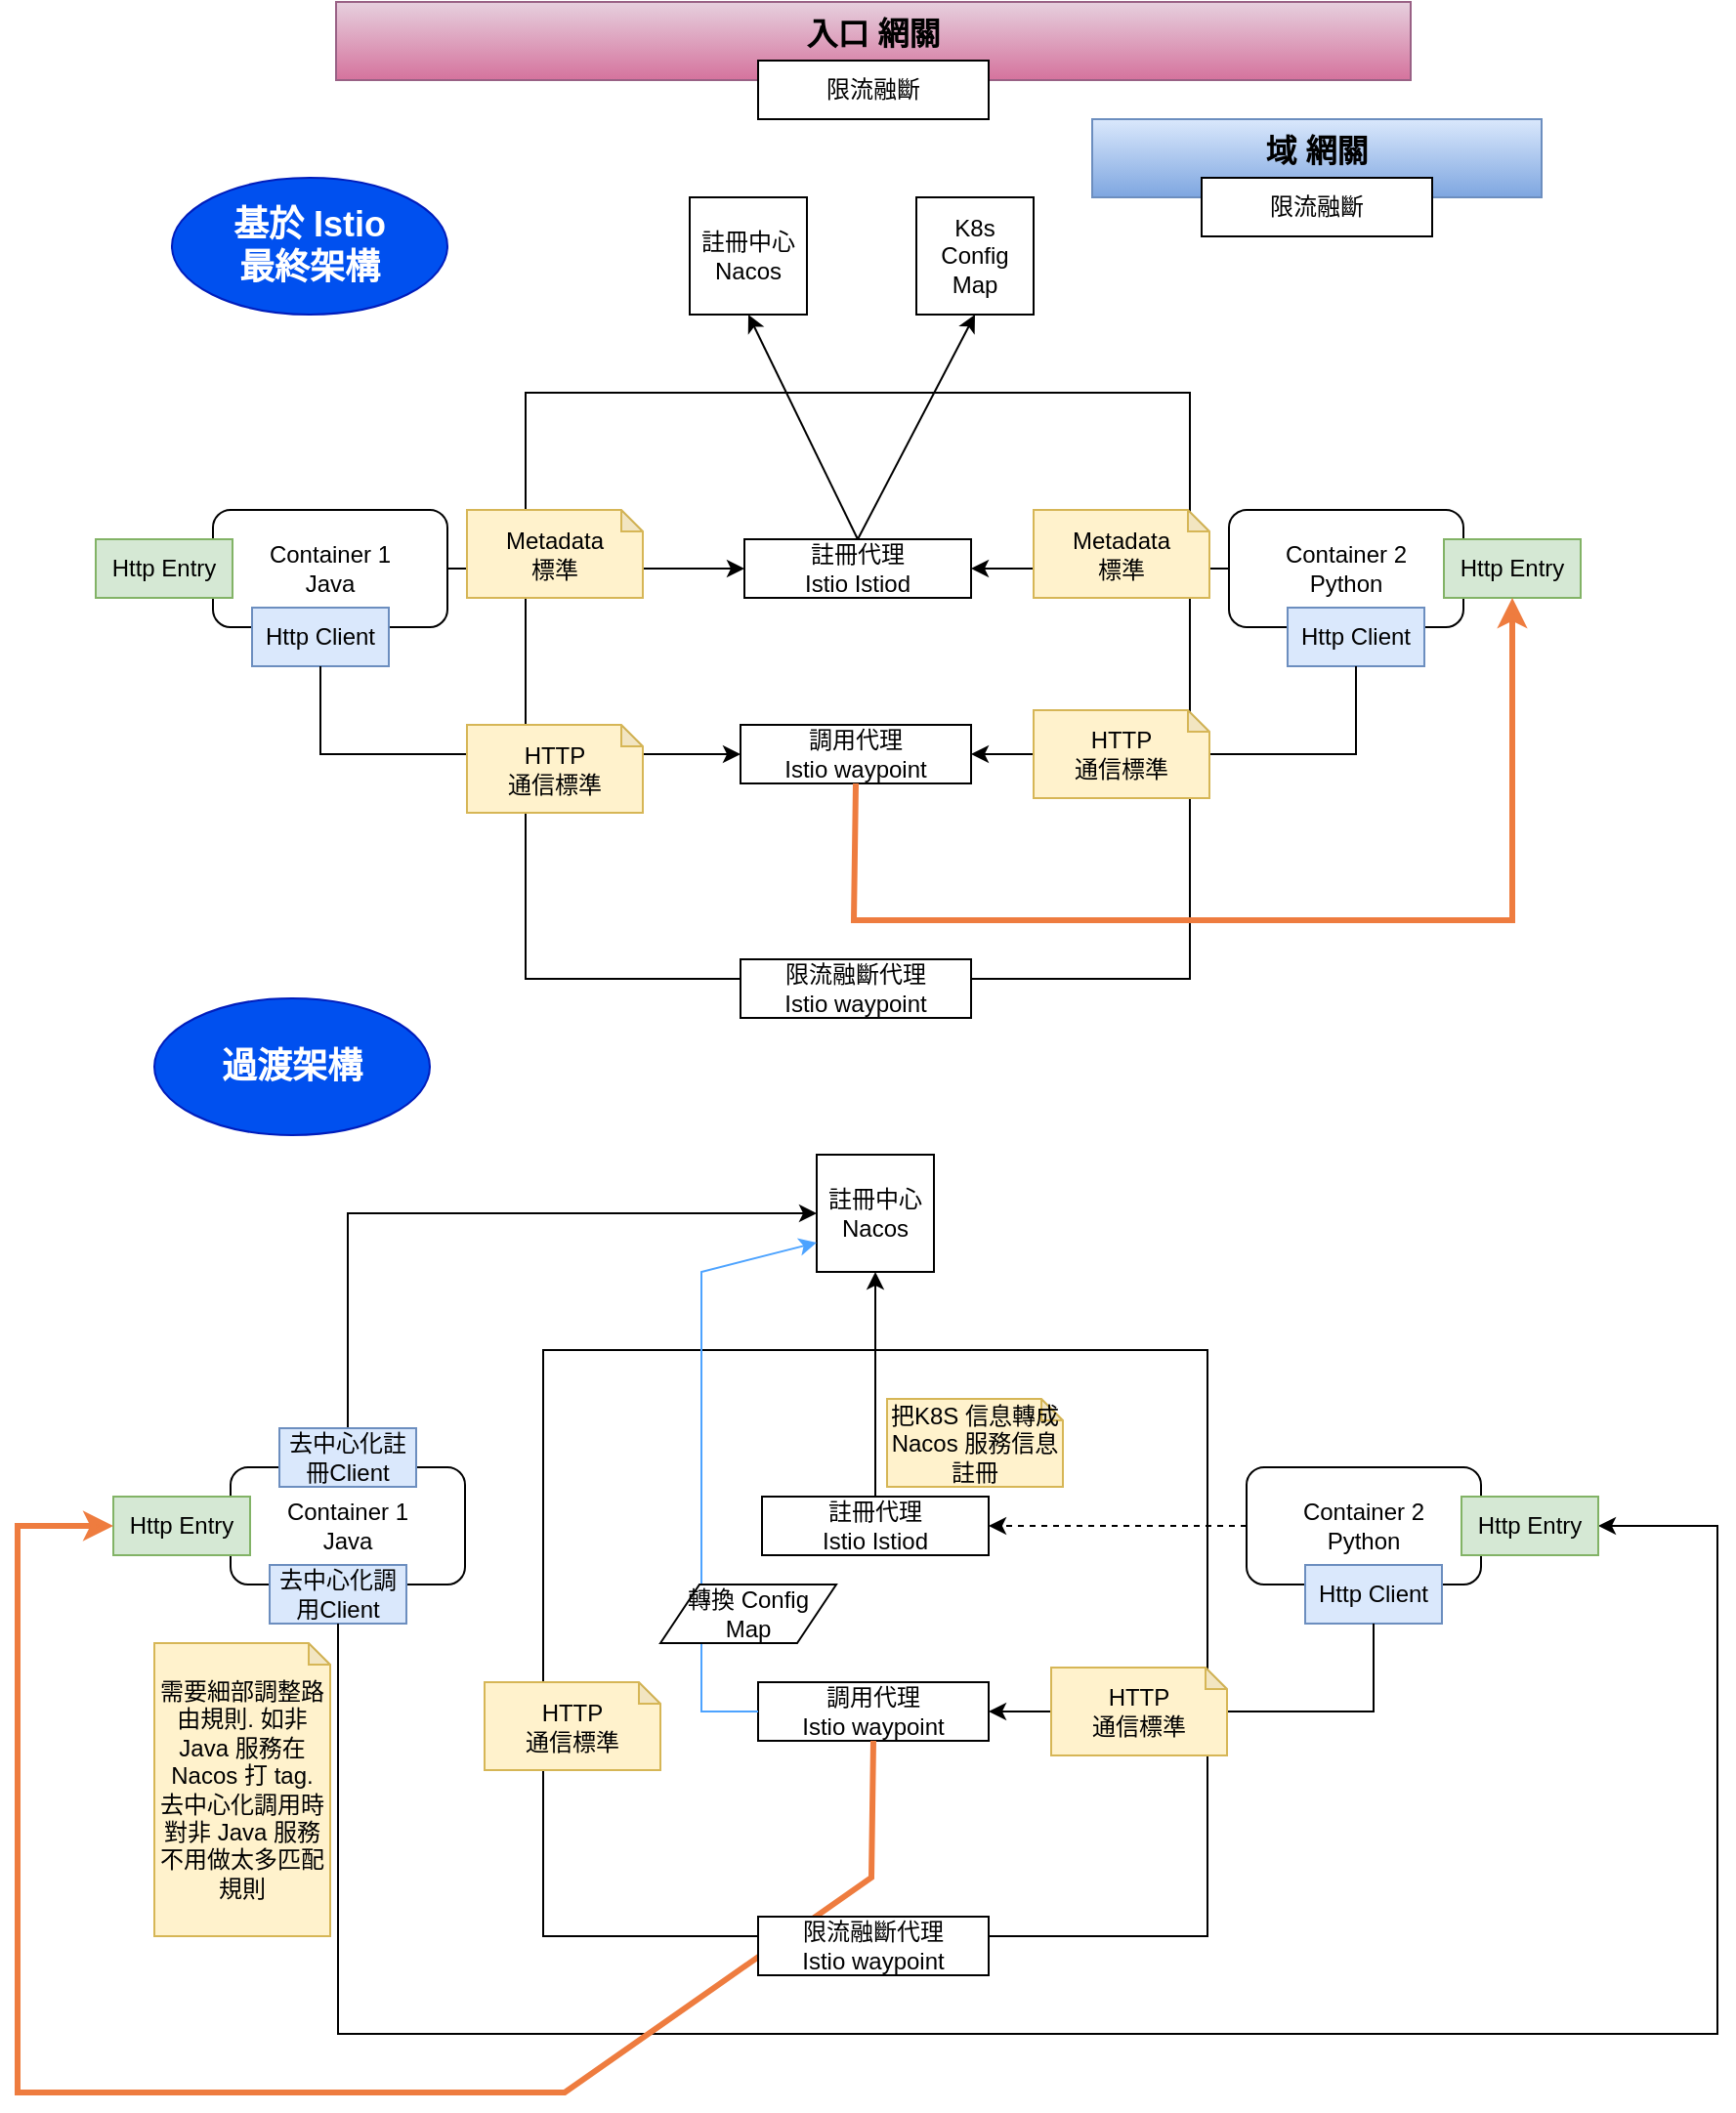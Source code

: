 <mxfile version="26.0.16">
  <diagram name="第 1 页" id="6V90CmrYwFfe7awPPy1f">
    <mxGraphModel dx="1921" dy="679" grid="1" gridSize="10" guides="1" tooltips="1" connect="1" arrows="1" fold="1" page="1" pageScale="1" pageWidth="827" pageHeight="1169" math="0" shadow="0">
      <root>
        <mxCell id="0" />
        <mxCell id="1" parent="0" />
        <mxCell id="416kvSQ-KiKdowSzH4s3-1" value="Container 1&lt;br&gt;Java" style="rounded=1;whiteSpace=wrap;html=1;" parent="1" vertex="1">
          <mxGeometry x="90" y="620" width="120" height="60" as="geometry" />
        </mxCell>
        <mxCell id="416kvSQ-KiKdowSzH4s3-2" value="Container 2&lt;br&gt;&lt;div&gt;Python&lt;/div&gt;" style="rounded=1;whiteSpace=wrap;html=1;" parent="1" vertex="1">
          <mxGeometry x="610" y="620" width="120" height="60" as="geometry" />
        </mxCell>
        <mxCell id="416kvSQ-KiKdowSzH4s3-8" value="" style="rounded=0;whiteSpace=wrap;html=1;" parent="1" vertex="1">
          <mxGeometry x="250" y="560" width="340" height="300" as="geometry" />
        </mxCell>
        <mxCell id="416kvSQ-KiKdowSzH4s3-9" value="註冊代理&lt;div&gt;Istio Istiod&lt;/div&gt;" style="rounded=0;whiteSpace=wrap;html=1;" parent="1" vertex="1">
          <mxGeometry x="362" y="635" width="116" height="30" as="geometry" />
        </mxCell>
        <mxCell id="416kvSQ-KiKdowSzH4s3-10" value="調用代理&lt;div&gt;Istio waypoint&lt;/div&gt;" style="rounded=0;whiteSpace=wrap;html=1;" parent="1" vertex="1">
          <mxGeometry x="360" y="730" width="118" height="30" as="geometry" />
        </mxCell>
        <mxCell id="416kvSQ-KiKdowSzH4s3-11" value="註冊中心&lt;br&gt;Nacos" style="whiteSpace=wrap;html=1;aspect=fixed;" parent="1" vertex="1">
          <mxGeometry x="334" y="460" width="60" height="60" as="geometry" />
        </mxCell>
        <mxCell id="416kvSQ-KiKdowSzH4s3-12" value="" style="endArrow=classic;html=1;rounded=0;entryX=0;entryY=0.5;entryDx=0;entryDy=0;exitX=1;exitY=0.5;exitDx=0;exitDy=0;" parent="1" source="416kvSQ-KiKdowSzH4s3-1" target="416kvSQ-KiKdowSzH4s3-9" edge="1">
          <mxGeometry width="50" height="50" relative="1" as="geometry">
            <mxPoint x="190" y="570" as="sourcePoint" />
            <mxPoint x="240" y="520" as="targetPoint" />
          </mxGeometry>
        </mxCell>
        <mxCell id="416kvSQ-KiKdowSzH4s3-13" value="" style="endArrow=classic;html=1;rounded=0;entryX=0.5;entryY=1;entryDx=0;entryDy=0;exitX=0.5;exitY=0;exitDx=0;exitDy=0;" parent="1" source="416kvSQ-KiKdowSzH4s3-9" target="416kvSQ-KiKdowSzH4s3-11" edge="1">
          <mxGeometry width="50" height="50" relative="1" as="geometry">
            <mxPoint x="220" y="660" as="sourcePoint" />
            <mxPoint x="372" y="660" as="targetPoint" />
          </mxGeometry>
        </mxCell>
        <mxCell id="416kvSQ-KiKdowSzH4s3-14" value="" style="endArrow=classic;html=1;rounded=0;entryX=1;entryY=0.5;entryDx=0;entryDy=0;exitX=0;exitY=0.5;exitDx=0;exitDy=0;" parent="1" source="416kvSQ-KiKdowSzH4s3-2" target="416kvSQ-KiKdowSzH4s3-9" edge="1">
          <mxGeometry width="50" height="50" relative="1" as="geometry">
            <mxPoint x="220" y="660" as="sourcePoint" />
            <mxPoint x="372" y="660" as="targetPoint" />
          </mxGeometry>
        </mxCell>
        <mxCell id="416kvSQ-KiKdowSzH4s3-16" value="Metadata&lt;br&gt;標準" style="shape=note;whiteSpace=wrap;html=1;backgroundOutline=1;darkOpacity=0.05;size=11;fillColor=#fff2cc;strokeColor=#d6b656;" parent="1" vertex="1">
          <mxGeometry x="220" y="620" width="90" height="45" as="geometry" />
        </mxCell>
        <mxCell id="416kvSQ-KiKdowSzH4s3-17" value="Metadata&lt;br&gt;標準" style="shape=note;whiteSpace=wrap;html=1;backgroundOutline=1;darkOpacity=0.05;size=11;fillColor=#fff2cc;strokeColor=#d6b656;" parent="1" vertex="1">
          <mxGeometry x="510" y="620" width="90" height="45" as="geometry" />
        </mxCell>
        <mxCell id="416kvSQ-KiKdowSzH4s3-19" value="Http Client" style="rounded=0;whiteSpace=wrap;html=1;fillColor=#dae8fc;strokeColor=#6c8ebf;" parent="1" vertex="1">
          <mxGeometry x="110" y="670" width="70" height="30" as="geometry" />
        </mxCell>
        <mxCell id="416kvSQ-KiKdowSzH4s3-20" value="Http Client" style="rounded=0;whiteSpace=wrap;html=1;fillColor=#dae8fc;strokeColor=#6c8ebf;" parent="1" vertex="1">
          <mxGeometry x="640" y="670" width="70" height="30" as="geometry" />
        </mxCell>
        <mxCell id="416kvSQ-KiKdowSzH4s3-21" value="" style="endArrow=classic;html=1;rounded=0;exitX=0.5;exitY=1;exitDx=0;exitDy=0;entryX=0;entryY=0.5;entryDx=0;entryDy=0;" parent="1" source="416kvSQ-KiKdowSzH4s3-19" target="416kvSQ-KiKdowSzH4s3-10" edge="1">
          <mxGeometry width="50" height="50" relative="1" as="geometry">
            <mxPoint x="158" y="730" as="sourcePoint" />
            <mxPoint x="90" y="780" as="targetPoint" />
            <Array as="points">
              <mxPoint x="145" y="745" />
            </Array>
          </mxGeometry>
        </mxCell>
        <mxCell id="416kvSQ-KiKdowSzH4s3-22" value="HTTP&lt;br&gt;通信標準" style="shape=note;whiteSpace=wrap;html=1;backgroundOutline=1;darkOpacity=0.05;size=11;fillColor=#fff2cc;strokeColor=#d6b656;" parent="1" vertex="1">
          <mxGeometry x="220" y="730" width="90" height="45" as="geometry" />
        </mxCell>
        <mxCell id="416kvSQ-KiKdowSzH4s3-24" value="Http Entry" style="rounded=0;whiteSpace=wrap;html=1;fillColor=#d5e8d4;strokeColor=#82b366;" parent="1" vertex="1">
          <mxGeometry x="30" y="635" width="70" height="30" as="geometry" />
        </mxCell>
        <mxCell id="416kvSQ-KiKdowSzH4s3-25" value="Http Entry" style="rounded=0;whiteSpace=wrap;html=1;fillColor=#d5e8d4;strokeColor=#82b366;" parent="1" vertex="1">
          <mxGeometry x="720" y="635" width="70" height="30" as="geometry" />
        </mxCell>
        <mxCell id="416kvSQ-KiKdowSzH4s3-27" value="" style="endArrow=classic;html=1;rounded=0;entryX=0.5;entryY=1;entryDx=0;entryDy=0;strokeColor=light-dark(#ee7c3f, #ededed);strokeWidth=3;exitX=0.5;exitY=1;exitDx=0;exitDy=0;" parent="1" source="416kvSQ-KiKdowSzH4s3-10" target="416kvSQ-KiKdowSzH4s3-25" edge="1">
          <mxGeometry width="50" height="50" relative="1" as="geometry">
            <mxPoint x="400" y="910" as="sourcePoint" />
            <mxPoint x="663" y="835" as="targetPoint" />
            <Array as="points">
              <mxPoint x="418" y="830" />
              <mxPoint x="755" y="830" />
            </Array>
          </mxGeometry>
        </mxCell>
        <mxCell id="416kvSQ-KiKdowSzH4s3-33" value="" style="endArrow=classic;html=1;rounded=0;exitX=0.5;exitY=1;exitDx=0;exitDy=0;entryX=1;entryY=0.5;entryDx=0;entryDy=0;" parent="1" source="416kvSQ-KiKdowSzH4s3-20" target="416kvSQ-KiKdowSzH4s3-10" edge="1">
          <mxGeometry width="50" height="50" relative="1" as="geometry">
            <mxPoint x="155" y="710" as="sourcePoint" />
            <mxPoint x="370" y="755" as="targetPoint" />
            <Array as="points">
              <mxPoint x="675" y="745" />
            </Array>
          </mxGeometry>
        </mxCell>
        <mxCell id="416kvSQ-KiKdowSzH4s3-34" value="HTTP&lt;br&gt;通信標準" style="shape=note;whiteSpace=wrap;html=1;backgroundOutline=1;darkOpacity=0.05;size=11;fillColor=#fff2cc;strokeColor=#d6b656;" parent="1" vertex="1">
          <mxGeometry x="510" y="722.5" width="90" height="45" as="geometry" />
        </mxCell>
        <mxCell id="416kvSQ-KiKdowSzH4s3-35" value="限流融斷代理&lt;div&gt;Istio waypoint&lt;/div&gt;" style="rounded=0;whiteSpace=wrap;html=1;" parent="1" vertex="1">
          <mxGeometry x="360" y="850" width="118" height="30" as="geometry" />
        </mxCell>
        <mxCell id="416kvSQ-KiKdowSzH4s3-37" value="Container 1&lt;br&gt;Java" style="rounded=1;whiteSpace=wrap;html=1;" parent="1" vertex="1">
          <mxGeometry x="99" y="1110" width="120" height="60" as="geometry" />
        </mxCell>
        <mxCell id="416kvSQ-KiKdowSzH4s3-38" value="Container 2&lt;br&gt;&lt;div&gt;Python&lt;/div&gt;" style="rounded=1;whiteSpace=wrap;html=1;" parent="1" vertex="1">
          <mxGeometry x="619" y="1110" width="120" height="60" as="geometry" />
        </mxCell>
        <mxCell id="416kvSQ-KiKdowSzH4s3-39" value="" style="rounded=0;whiteSpace=wrap;html=1;" parent="1" vertex="1">
          <mxGeometry x="259" y="1050" width="340" height="300" as="geometry" />
        </mxCell>
        <mxCell id="416kvSQ-KiKdowSzH4s3-40" value="註冊代理&lt;br&gt;Istio&amp;nbsp;&lt;span style=&quot;background-color: transparent; color: light-dark(rgb(0, 0, 0), rgb(255, 255, 255));&quot;&gt;Istiod&lt;/span&gt;" style="rounded=0;whiteSpace=wrap;html=1;" parent="1" vertex="1">
          <mxGeometry x="371" y="1125" width="116" height="30" as="geometry" />
        </mxCell>
        <mxCell id="416kvSQ-KiKdowSzH4s3-41" value="調用代理 &lt;br&gt;Istio waypoint" style="rounded=0;whiteSpace=wrap;html=1;" parent="1" vertex="1">
          <mxGeometry x="369" y="1220" width="118" height="30" as="geometry" />
        </mxCell>
        <mxCell id="416kvSQ-KiKdowSzH4s3-42" value="註冊中心&lt;br&gt;Nacos" style="whiteSpace=wrap;html=1;aspect=fixed;" parent="1" vertex="1">
          <mxGeometry x="399" y="950" width="60" height="60" as="geometry" />
        </mxCell>
        <mxCell id="416kvSQ-KiKdowSzH4s3-43" value="" style="endArrow=classic;html=1;rounded=0;entryX=0;entryY=0.5;entryDx=0;entryDy=0;exitX=0.5;exitY=0;exitDx=0;exitDy=0;" parent="1" source="416kvSQ-KiKdowSzH4s3-65" target="416kvSQ-KiKdowSzH4s3-42" edge="1">
          <mxGeometry width="50" height="50" relative="1" as="geometry">
            <mxPoint x="220" y="1060" as="sourcePoint" />
            <mxPoint x="250" y="1010" as="targetPoint" />
            <Array as="points">
              <mxPoint x="159" y="980" />
            </Array>
          </mxGeometry>
        </mxCell>
        <mxCell id="416kvSQ-KiKdowSzH4s3-44" value="" style="endArrow=classic;html=1;rounded=0;entryX=0.5;entryY=1;entryDx=0;entryDy=0;exitX=0.5;exitY=0;exitDx=0;exitDy=0;" parent="1" source="416kvSQ-KiKdowSzH4s3-40" target="416kvSQ-KiKdowSzH4s3-42" edge="1">
          <mxGeometry width="50" height="50" relative="1" as="geometry">
            <mxPoint x="229" y="1150" as="sourcePoint" />
            <mxPoint x="381" y="1150" as="targetPoint" />
          </mxGeometry>
        </mxCell>
        <mxCell id="416kvSQ-KiKdowSzH4s3-45" value="" style="endArrow=classic;html=1;rounded=0;entryX=1;entryY=0.5;entryDx=0;entryDy=0;exitX=0;exitY=0.5;exitDx=0;exitDy=0;dashed=1;" parent="1" source="416kvSQ-KiKdowSzH4s3-38" target="416kvSQ-KiKdowSzH4s3-40" edge="1">
          <mxGeometry width="50" height="50" relative="1" as="geometry">
            <mxPoint x="229" y="1150" as="sourcePoint" />
            <mxPoint x="381" y="1150" as="targetPoint" />
          </mxGeometry>
        </mxCell>
        <mxCell id="416kvSQ-KiKdowSzH4s3-48" value="去中心化調用Client" style="rounded=0;whiteSpace=wrap;html=1;fillColor=#dae8fc;strokeColor=#6c8ebf;" parent="1" vertex="1">
          <mxGeometry x="119" y="1160" width="70" height="30" as="geometry" />
        </mxCell>
        <mxCell id="416kvSQ-KiKdowSzH4s3-49" value="Http Client" style="rounded=0;whiteSpace=wrap;html=1;fillColor=#dae8fc;strokeColor=#6c8ebf;" parent="1" vertex="1">
          <mxGeometry x="649" y="1160" width="70" height="30" as="geometry" />
        </mxCell>
        <mxCell id="416kvSQ-KiKdowSzH4s3-50" value="" style="endArrow=classic;html=1;rounded=0;exitX=0.5;exitY=1;exitDx=0;exitDy=0;entryX=1;entryY=0.5;entryDx=0;entryDy=0;" parent="1" source="416kvSQ-KiKdowSzH4s3-48" target="416kvSQ-KiKdowSzH4s3-53" edge="1">
          <mxGeometry width="50" height="50" relative="1" as="geometry">
            <mxPoint x="167" y="1220" as="sourcePoint" />
            <mxPoint x="99" y="1270" as="targetPoint" />
            <Array as="points">
              <mxPoint x="154" y="1400" />
              <mxPoint x="860" y="1400" />
              <mxPoint x="860" y="1140" />
            </Array>
          </mxGeometry>
        </mxCell>
        <mxCell id="416kvSQ-KiKdowSzH4s3-51" value="HTTP&lt;br&gt;通信標準" style="shape=note;whiteSpace=wrap;html=1;backgroundOutline=1;darkOpacity=0.05;size=11;fillColor=#fff2cc;strokeColor=#d6b656;" parent="1" vertex="1">
          <mxGeometry x="229" y="1220" width="90" height="45" as="geometry" />
        </mxCell>
        <mxCell id="416kvSQ-KiKdowSzH4s3-52" value="Http Entry" style="rounded=0;whiteSpace=wrap;html=1;fillColor=#d5e8d4;strokeColor=#82b366;" parent="1" vertex="1">
          <mxGeometry x="39" y="1125" width="70" height="30" as="geometry" />
        </mxCell>
        <mxCell id="416kvSQ-KiKdowSzH4s3-53" value="Http Entry" style="rounded=0;whiteSpace=wrap;html=1;fillColor=#d5e8d4;strokeColor=#82b366;" parent="1" vertex="1">
          <mxGeometry x="729" y="1125" width="70" height="30" as="geometry" />
        </mxCell>
        <mxCell id="416kvSQ-KiKdowSzH4s3-54" value="" style="endArrow=classic;html=1;rounded=0;strokeColor=light-dark(#ee7c3f, #ededed);strokeWidth=3;exitX=0.5;exitY=1;exitDx=0;exitDy=0;entryX=0;entryY=0.5;entryDx=0;entryDy=0;" parent="1" source="416kvSQ-KiKdowSzH4s3-41" target="416kvSQ-KiKdowSzH4s3-52" edge="1">
          <mxGeometry width="50" height="50" relative="1" as="geometry">
            <mxPoint x="409" y="1400" as="sourcePoint" />
            <mxPoint x="-30" y="1150" as="targetPoint" />
            <Array as="points">
              <mxPoint x="427" y="1320" />
              <mxPoint x="270" y="1430" />
              <mxPoint x="-10" y="1430" />
              <mxPoint x="-10" y="1140" />
            </Array>
          </mxGeometry>
        </mxCell>
        <mxCell id="416kvSQ-KiKdowSzH4s3-57" value="" style="endArrow=classic;html=1;rounded=0;exitX=0.5;exitY=1;exitDx=0;exitDy=0;entryX=1;entryY=0.5;entryDx=0;entryDy=0;" parent="1" source="416kvSQ-KiKdowSzH4s3-49" target="416kvSQ-KiKdowSzH4s3-41" edge="1">
          <mxGeometry width="50" height="50" relative="1" as="geometry">
            <mxPoint x="164" y="1200" as="sourcePoint" />
            <mxPoint x="379" y="1245" as="targetPoint" />
            <Array as="points">
              <mxPoint x="684" y="1235" />
            </Array>
          </mxGeometry>
        </mxCell>
        <mxCell id="416kvSQ-KiKdowSzH4s3-58" value="HTTP&lt;br&gt;通信標準" style="shape=note;whiteSpace=wrap;html=1;backgroundOutline=1;darkOpacity=0.05;size=11;fillColor=#fff2cc;strokeColor=#d6b656;" parent="1" vertex="1">
          <mxGeometry x="519" y="1212.5" width="90" height="45" as="geometry" />
        </mxCell>
        <mxCell id="416kvSQ-KiKdowSzH4s3-59" value="限流融斷代理&lt;br&gt;Istio waypoint" style="rounded=0;whiteSpace=wrap;html=1;" parent="1" vertex="1">
          <mxGeometry x="369" y="1340" width="118" height="30" as="geometry" />
        </mxCell>
        <mxCell id="416kvSQ-KiKdowSzH4s3-60" value="K8s&lt;br&gt;Config&lt;br&gt;Map" style="whiteSpace=wrap;html=1;aspect=fixed;" parent="1" vertex="1">
          <mxGeometry x="450" y="460" width="60" height="60" as="geometry" />
        </mxCell>
        <mxCell id="416kvSQ-KiKdowSzH4s3-62" value="" style="endArrow=classic;html=1;rounded=0;entryX=0.5;entryY=1;entryDx=0;entryDy=0;exitX=0.5;exitY=0;exitDx=0;exitDy=0;" parent="1" source="416kvSQ-KiKdowSzH4s3-9" target="416kvSQ-KiKdowSzH4s3-60" edge="1">
          <mxGeometry width="50" height="50" relative="1" as="geometry">
            <mxPoint x="330" y="660" as="sourcePoint" />
            <mxPoint x="380" y="610" as="targetPoint" />
          </mxGeometry>
        </mxCell>
        <mxCell id="416kvSQ-KiKdowSzH4s3-65" value="去中心化註冊Client" style="rounded=0;whiteSpace=wrap;html=1;fillColor=#dae8fc;strokeColor=#6c8ebf;" parent="1" vertex="1">
          <mxGeometry x="124" y="1090" width="70" height="30" as="geometry" />
        </mxCell>
        <mxCell id="416kvSQ-KiKdowSzH4s3-66" value="&lt;font&gt;&lt;b&gt;基於 Istio&lt;br&gt;最終架構&lt;/b&gt;&lt;/font&gt;" style="ellipse;whiteSpace=wrap;html=1;fillColor=#0050ef;strokeColor=#001DBC;fontColor=#ffffff;fontSize=18;" parent="1" vertex="1">
          <mxGeometry x="69" y="450" width="141" height="70" as="geometry" />
        </mxCell>
        <mxCell id="416kvSQ-KiKdowSzH4s3-67" value="&lt;font&gt;&lt;b&gt;過渡架構&lt;/b&gt;&lt;/font&gt;" style="ellipse;whiteSpace=wrap;html=1;fillColor=#0050ef;strokeColor=#001DBC;fontColor=#ffffff;fontSize=18;" parent="1" vertex="1">
          <mxGeometry x="60" y="870" width="141" height="70" as="geometry" />
        </mxCell>
        <mxCell id="416kvSQ-KiKdowSzH4s3-69" value="把K8S 信息轉成 Nacos 服務信息註冊" style="shape=note;whiteSpace=wrap;html=1;backgroundOutline=1;darkOpacity=0.05;size=11;fillColor=#fff2cc;strokeColor=#d6b656;" parent="1" vertex="1">
          <mxGeometry x="435" y="1075" width="90" height="45" as="geometry" />
        </mxCell>
        <mxCell id="416kvSQ-KiKdowSzH4s3-70" value="需要細部調整路由規則. 如非 Java 服務在 Nacos 打 tag.&lt;br&gt;去中心化調用時對非 Java 服務不用做太多匹配規則" style="shape=note;whiteSpace=wrap;html=1;backgroundOutline=1;darkOpacity=0.05;size=11;fillColor=#fff2cc;strokeColor=#d6b656;" parent="1" vertex="1">
          <mxGeometry x="60" y="1200" width="90" height="150" as="geometry" />
        </mxCell>
        <mxCell id="416kvSQ-KiKdowSzH4s3-71" value="" style="endArrow=classic;html=1;rounded=0;entryX=0;entryY=0.75;entryDx=0;entryDy=0;exitX=0;exitY=0.5;exitDx=0;exitDy=0;strokeColor=light-dark(#4da3ff, #ededed);" parent="1" source="416kvSQ-KiKdowSzH4s3-41" target="416kvSQ-KiKdowSzH4s3-42" edge="1">
          <mxGeometry width="50" height="50" relative="1" as="geometry">
            <mxPoint x="439" y="1135" as="sourcePoint" />
            <mxPoint x="439" y="1020" as="targetPoint" />
            <Array as="points">
              <mxPoint x="340" y="1235" />
              <mxPoint x="340" y="1010" />
            </Array>
          </mxGeometry>
        </mxCell>
        <mxCell id="416kvSQ-KiKdowSzH4s3-56" value="轉換 Config Map" style="shape=parallelogram;perimeter=parallelogramPerimeter;whiteSpace=wrap;html=1;fixedSize=1;" parent="1" vertex="1">
          <mxGeometry x="319" y="1170" width="90" height="30" as="geometry" />
        </mxCell>
        <mxCell id="DtZ-GlPIIGEjoJHiLxdQ-1" value="入口 網關" style="rounded=0;whiteSpace=wrap;html=1;fillColor=#e6d0de;gradientColor=#d5739d;strokeColor=#996185;fontStyle=1;fontSize=16;verticalAlign=top;" vertex="1" parent="1">
          <mxGeometry x="153" y="360" width="550" height="40" as="geometry" />
        </mxCell>
        <mxCell id="DtZ-GlPIIGEjoJHiLxdQ-2" value="限流融斷" style="rounded=0;whiteSpace=wrap;html=1;" vertex="1" parent="1">
          <mxGeometry x="369" y="390" width="118" height="30" as="geometry" />
        </mxCell>
        <mxCell id="DtZ-GlPIIGEjoJHiLxdQ-4" value="域 網關" style="rounded=0;whiteSpace=wrap;html=1;fillColor=#dae8fc;gradientColor=#7ea6e0;strokeColor=#6c8ebf;verticalAlign=top;fontSize=16;fontStyle=1" vertex="1" parent="1">
          <mxGeometry x="540" y="420" width="230" height="40" as="geometry" />
        </mxCell>
        <mxCell id="DtZ-GlPIIGEjoJHiLxdQ-5" value="限流融斷" style="rounded=0;whiteSpace=wrap;html=1;" vertex="1" parent="1">
          <mxGeometry x="596" y="450" width="118" height="30" as="geometry" />
        </mxCell>
      </root>
    </mxGraphModel>
  </diagram>
</mxfile>
